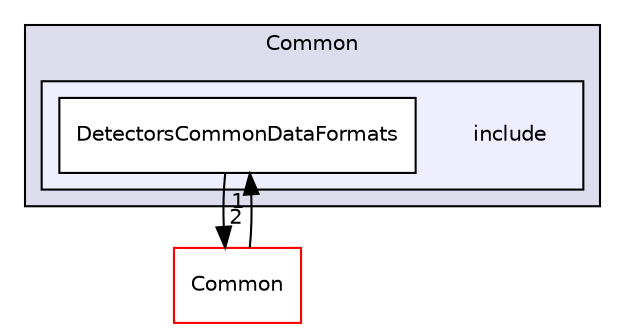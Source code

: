 digraph "/home/travis/build/AliceO2Group/AliceO2/DataFormats/Detectors/Common/include" {
  bgcolor=transparent;
  compound=true
  node [ fontsize="10", fontname="Helvetica"];
  edge [ labelfontsize="10", labelfontname="Helvetica"];
  subgraph clusterdir_74593c7a91e03746ae2a516888bf9494 {
    graph [ bgcolor="#ddddee", pencolor="black", label="Common" fontname="Helvetica", fontsize="10", URL="dir_74593c7a91e03746ae2a516888bf9494.html"]
  subgraph clusterdir_67c58cc5aaf29270141b8a8cdbb7295e {
    graph [ bgcolor="#eeeeff", pencolor="black", label="" URL="dir_67c58cc5aaf29270141b8a8cdbb7295e.html"];
    dir_67c58cc5aaf29270141b8a8cdbb7295e [shape=plaintext label="include"];
    dir_31cee524eb436ea096641b9630c45e12 [shape=box label="DetectorsCommonDataFormats" color="black" fillcolor="white" style="filled" URL="dir_31cee524eb436ea096641b9630c45e12.html"];
  }
  }
  dir_4ab6b4cc6a7edbff49100e9123df213f [shape=box label="Common" color="red" URL="dir_4ab6b4cc6a7edbff49100e9123df213f.html"];
  dir_4ab6b4cc6a7edbff49100e9123df213f->dir_31cee524eb436ea096641b9630c45e12 [headlabel="1", labeldistance=1.5 headhref="dir_000016_000069.html"];
  dir_31cee524eb436ea096641b9630c45e12->dir_4ab6b4cc6a7edbff49100e9123df213f [headlabel="2", labeldistance=1.5 headhref="dir_000069_000016.html"];
}
